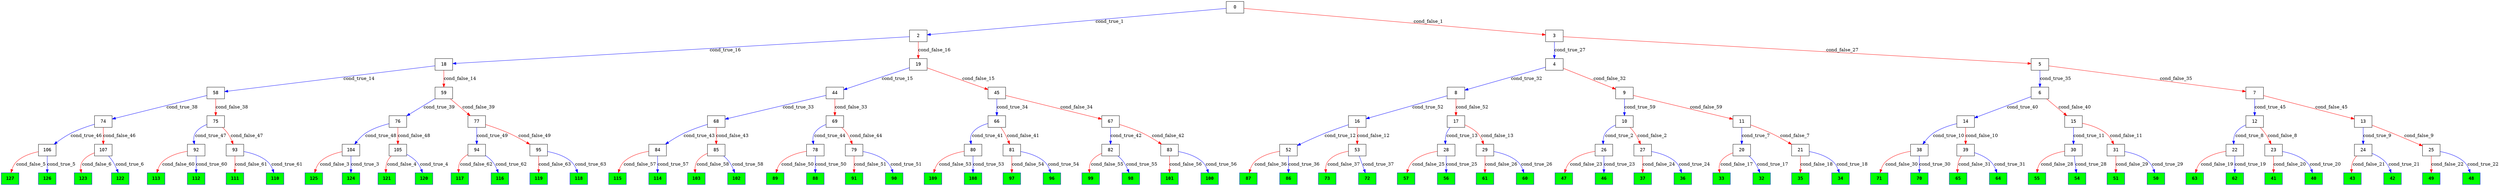 digraph ExecutionTree {
	node [color=black fontname=Courier height=.5 shape=record]
	99 [color=blue, fillcolor=green, style=filled, fontcolor=black, fontname="Courier-Bold"]
	98 [color=blue, fillcolor=green, style=filled, fontcolor=black, fontname="Courier-Bold"]
	97 [color=blue, fillcolor=green, style=filled, fontcolor=black, fontname="Courier-Bold"]
	96 [color=blue, fillcolor=green, style=filled, fontcolor=black, fontname="Courier-Bold"]
	91 [color=blue, fillcolor=green, style=filled, fontcolor=black, fontname="Courier-Bold"]
	90 [color=blue, fillcolor=green, style=filled, fontcolor=black, fontname="Courier-Bold"]
	89 [color=blue, fillcolor=green, style=filled, fontcolor=black, fontname="Courier-Bold"]
	88 [color=blue, fillcolor=green, style=filled, fontcolor=black, fontname="Courier-Bold"]
	87 [color=blue, fillcolor=green, style=filled, fontcolor=black, fontname="Courier-Bold"]
	86 [color=blue, fillcolor=green, style=filled, fontcolor=black, fontname="Courier-Bold"]
	73 [color=blue, fillcolor=green, style=filled, fontcolor=black, fontname="Courier-Bold"]
	72 [color=blue, fillcolor=green, style=filled, fontcolor=black, fontname="Courier-Bold"]
	71 [color=blue, fillcolor=green, style=filled, fontcolor=black, fontname="Courier-Bold"]
	70 [color=blue, fillcolor=green, style=filled, fontcolor=black, fontname="Courier-Bold"]
	65 [color=blue, fillcolor=green, style=filled, fontcolor=black, fontname="Courier-Bold"]
	64 [color=blue, fillcolor=green, style=filled, fontcolor=black, fontname="Courier-Bold"]
	63 [color=blue, fillcolor=green, style=filled, fontcolor=black, fontname="Courier-Bold"]
	62 [color=blue, fillcolor=green, style=filled, fontcolor=black, fontname="Courier-Bold"]
	61 [color=blue, fillcolor=green, style=filled, fontcolor=black, fontname="Courier-Bold"]
	60 [color=blue, fillcolor=green, style=filled, fontcolor=black, fontname="Courier-Bold"]
	57 [color=blue, fillcolor=green, style=filled, fontcolor=black, fontname="Courier-Bold"]
	56 [color=blue, fillcolor=green, style=filled, fontcolor=black, fontname="Courier-Bold"]
	55 [color=blue, fillcolor=green, style=filled, fontcolor=black, fontname="Courier-Bold"]
	54 [color=blue, fillcolor=green, style=filled, fontcolor=black, fontname="Courier-Bold"]
	51 [color=blue, fillcolor=green, style=filled, fontcolor=black, fontname="Courier-Bold"]
	50 [color=blue, fillcolor=green, style=filled, fontcolor=black, fontname="Courier-Bold"]
	49 [color=blue, fillcolor=green, style=filled, fontcolor=black, fontname="Courier-Bold"]
	48 [color=blue, fillcolor=green, style=filled, fontcolor=black, fontname="Courier-Bold"]
	47 [color=blue, fillcolor=green, style=filled, fontcolor=black, fontname="Courier-Bold"]
	46 [color=blue, fillcolor=green, style=filled, fontcolor=black, fontname="Courier-Bold"]
	43 [color=blue, fillcolor=green, style=filled, fontcolor=black, fontname="Courier-Bold"]
	42 [color=blue, fillcolor=green, style=filled, fontcolor=black, fontname="Courier-Bold"]
	41 [color=blue, fillcolor=green, style=filled, fontcolor=black, fontname="Courier-Bold"]
	40 [color=blue, fillcolor=green, style=filled, fontcolor=black, fontname="Courier-Bold"]
	37 [color=blue, fillcolor=green, style=filled, fontcolor=black, fontname="Courier-Bold"]
	36 [color=blue, fillcolor=green, style=filled, fontcolor=black, fontname="Courier-Bold"]
	35 [color=blue, fillcolor=green, style=filled, fontcolor=black, fontname="Courier-Bold"]
	34 [color=blue, fillcolor=green, style=filled, fontcolor=black, fontname="Courier-Bold"]
	33 [color=blue, fillcolor=green, style=filled, fontcolor=black, fontname="Courier-Bold"]
	32 [color=blue, fillcolor=green, style=filled, fontcolor=black, fontname="Courier-Bold"]
	127 [color=blue, fillcolor=green, style=filled, fontcolor=black, fontname="Courier-Bold"]
	126 [color=blue, fillcolor=green, style=filled, fontcolor=black, fontname="Courier-Bold"]
	125 [color=blue, fillcolor=green, style=filled, fontcolor=black, fontname="Courier-Bold"]
	124 [color=blue, fillcolor=green, style=filled, fontcolor=black, fontname="Courier-Bold"]
	123 [color=blue, fillcolor=green, style=filled, fontcolor=black, fontname="Courier-Bold"]
	122 [color=blue, fillcolor=green, style=filled, fontcolor=black, fontname="Courier-Bold"]
	121 [color=blue, fillcolor=green, style=filled, fontcolor=black, fontname="Courier-Bold"]
	120 [color=blue, fillcolor=green, style=filled, fontcolor=black, fontname="Courier-Bold"]
	119 [color=blue, fillcolor=green, style=filled, fontcolor=black, fontname="Courier-Bold"]
	118 [color=blue, fillcolor=green, style=filled, fontcolor=black, fontname="Courier-Bold"]
	117 [color=blue, fillcolor=green, style=filled, fontcolor=black, fontname="Courier-Bold"]
	116 [color=blue, fillcolor=green, style=filled, fontcolor=black, fontname="Courier-Bold"]
	115 [color=blue, fillcolor=green, style=filled, fontcolor=black, fontname="Courier-Bold"]
	114 [color=blue, fillcolor=green, style=filled, fontcolor=black, fontname="Courier-Bold"]
	113 [color=blue, fillcolor=green, style=filled, fontcolor=black, fontname="Courier-Bold"]
	112 [color=blue, fillcolor=green, style=filled, fontcolor=black, fontname="Courier-Bold"]
	111 [color=blue, fillcolor=green, style=filled, fontcolor=black, fontname="Courier-Bold"]
	110 [color=blue, fillcolor=green, style=filled, fontcolor=black, fontname="Courier-Bold"]
	109 [color=blue, fillcolor=green, style=filled, fontcolor=black, fontname="Courier-Bold"]
	108 [color=blue, fillcolor=green, style=filled, fontcolor=black, fontname="Courier-Bold"]
	103 [color=blue, fillcolor=green, style=filled, fontcolor=black, fontname="Courier-Bold"]
	102 [color=blue, fillcolor=green, style=filled, fontcolor=black, fontname="Courier-Bold"]
	101 [color=blue, fillcolor=green, style=filled, fontcolor=black, fontname="Courier-Bold"]
	100 [color=blue, fillcolor=green, style=filled, fontcolor=black, fontname="Courier-Bold"]
	0 -> 2 [label=cond_true_1 color=blue]
	0 -> 3 [label=cond_false_1 color=red]
	2 -> 18 [label=cond_true_16 color=blue]
	2 -> 19 [label=cond_false_16 color=red]
	3 -> 4 [label=cond_true_27 color=blue]
	3 -> 5 [label=cond_false_27 color=red]
	10 -> 26 [label=cond_true_2 color=blue]
	10 -> 27 [label=cond_false_2 color=red]
	26 -> 46 [label=cond_true_23 color=blue]
	26 -> 47 [label=cond_false_23 color=red]
	27 -> 36 [label=cond_true_24 color=blue]
	27 -> 37 [label=cond_false_24 color=red]
	104 -> 124 [label=cond_true_3 color=blue]
	104 -> 125 [label=cond_false_3 color=red]
	105 -> 120 [label=cond_true_4 color=blue]
	105 -> 121 [label=cond_false_4 color=red]
	106 -> 126 [label=cond_true_5 color=blue]
	106 -> 127 [label=cond_false_5 color=red]
	107 -> 122 [label=cond_true_6 color=blue]
	107 -> 123 [label=cond_false_6 color=red]
	11 -> 20 [label=cond_true_7 color=blue]
	11 -> 21 [label=cond_false_7 color=red]
	20 -> 32 [label=cond_true_17 color=blue]
	20 -> 33 [label=cond_false_17 color=red]
	21 -> 34 [label=cond_true_18 color=blue]
	21 -> 35 [label=cond_false_18 color=red]
	12 -> 22 [label=cond_true_8 color=blue]
	12 -> 23 [label=cond_false_8 color=red]
	22 -> 62 [label=cond_true_19 color=blue]
	22 -> 63 [label=cond_false_19 color=red]
	23 -> 40 [label=cond_true_20 color=blue]
	23 -> 41 [label=cond_false_20 color=red]
	13 -> 24 [label=cond_true_9 color=blue]
	13 -> 25 [label=cond_false_9 color=red]
	24 -> 42 [label=cond_true_21 color=blue]
	24 -> 43 [label=cond_false_21 color=red]
	25 -> 48 [label=cond_true_22 color=blue]
	25 -> 49 [label=cond_false_22 color=red]
	14 -> 38 [label=cond_true_10 color=blue]
	14 -> 39 [label=cond_false_10 color=red]
	38 -> 70 [label=cond_true_30 color=blue]
	38 -> 71 [label=cond_false_30 color=red]
	39 -> 64 [label=cond_true_31 color=blue]
	39 -> 65 [label=cond_false_31 color=red]
	15 -> 30 [label=cond_true_11 color=blue]
	15 -> 31 [label=cond_false_11 color=red]
	30 -> 54 [label=cond_true_28 color=blue]
	30 -> 55 [label=cond_false_28 color=red]
	31 -> 50 [label=cond_true_29 color=blue]
	31 -> 51 [label=cond_false_29 color=red]
	16 -> 52 [label=cond_true_12 color=blue]
	16 -> 53 [label=cond_false_12 color=red]
	52 -> 86 [label=cond_true_36 color=blue]
	52 -> 87 [label=cond_false_36 color=red]
	53 -> 72 [label=cond_true_37 color=blue]
	53 -> 73 [label=cond_false_37 color=red]
	17 -> 28 [label=cond_true_13 color=blue]
	17 -> 29 [label=cond_false_13 color=red]
	28 -> 56 [label=cond_true_25 color=blue]
	28 -> 57 [label=cond_false_25 color=red]
	29 -> 60 [label=cond_true_26 color=blue]
	29 -> 61 [label=cond_false_26 color=red]
	18 -> 58 [label=cond_true_14 color=blue]
	18 -> 59 [label=cond_false_14 color=red]
	58 -> 74 [label=cond_true_38 color=blue]
	58 -> 75 [label=cond_false_38 color=red]
	59 -> 76 [label=cond_true_39 color=blue]
	59 -> 77 [label=cond_false_39 color=red]
	19 -> 44 [label=cond_true_15 color=blue]
	19 -> 45 [label=cond_false_15 color=red]
	44 -> 68 [label=cond_true_33 color=blue]
	44 -> 69 [label=cond_false_33 color=red]
	45 -> 66 [label=cond_true_34 color=blue]
	45 -> 67 [label=cond_false_34 color=red]
	4 -> 8 [label=cond_true_32 color=blue]
	4 -> 9 [label=cond_false_32 color=red]
	5 -> 6 [label=cond_true_35 color=blue]
	5 -> 7 [label=cond_false_35 color=red]
	8 -> 16 [label=cond_true_52 color=blue]
	8 -> 17 [label=cond_false_52 color=red]
	9 -> 10 [label=cond_true_59 color=blue]
	9 -> 11 [label=cond_false_59 color=red]
	68 -> 84 [label=cond_true_43 color=blue]
	68 -> 85 [label=cond_false_43 color=red]
	69 -> 78 [label=cond_true_44 color=blue]
	69 -> 79 [label=cond_false_44 color=red]
	66 -> 80 [label=cond_true_41 color=blue]
	66 -> 81 [label=cond_false_41 color=red]
	67 -> 82 [label=cond_true_42 color=blue]
	67 -> 83 [label=cond_false_42 color=red]
	6 -> 14 [label=cond_true_40 color=blue]
	6 -> 15 [label=cond_false_40 color=red]
	7 -> 12 [label=cond_true_45 color=blue]
	7 -> 13 [label=cond_false_45 color=red]
	74 -> 106 [label=cond_true_46 color=blue]
	74 -> 107 [label=cond_false_46 color=red]
	75 -> 92 [label=cond_true_47 color=blue]
	75 -> 93 [label=cond_false_47 color=red]
	76 -> 104 [label=cond_true_48 color=blue]
	76 -> 105 [label=cond_false_48 color=red]
	77 -> 94 [label=cond_true_49 color=blue]
	77 -> 95 [label=cond_false_49 color=red]
	80 -> 108 [label=cond_true_53 color=blue]
	80 -> 109 [label=cond_false_53 color=red]
	81 -> 96 [label=cond_true_54 color=blue]
	81 -> 97 [label=cond_false_54 color=red]
	82 -> 98 [label=cond_true_55 color=blue]
	82 -> 99 [label=cond_false_55 color=red]
	83 -> 100 [label=cond_true_56 color=blue]
	83 -> 101 [label=cond_false_56 color=red]
	84 -> 114 [label=cond_true_57 color=blue]
	84 -> 115 [label=cond_false_57 color=red]
	85 -> 102 [label=cond_true_58 color=blue]
	85 -> 103 [label=cond_false_58 color=red]
	78 -> 88 [label=cond_true_50 color=blue]
	78 -> 89 [label=cond_false_50 color=red]
	79 -> 90 [label=cond_true_51 color=blue]
	79 -> 91 [label=cond_false_51 color=red]
	92 -> 112 [label=cond_true_60 color=blue]
	92 -> 113 [label=cond_false_60 color=red]
	93 -> 110 [label=cond_true_61 color=blue]
	93 -> 111 [label=cond_false_61 color=red]
	94 -> 116 [label=cond_true_62 color=blue]
	94 -> 117 [label=cond_false_62 color=red]
	95 -> 118 [label=cond_true_63 color=blue]
	95 -> 119 [label=cond_false_63 color=red]
}
